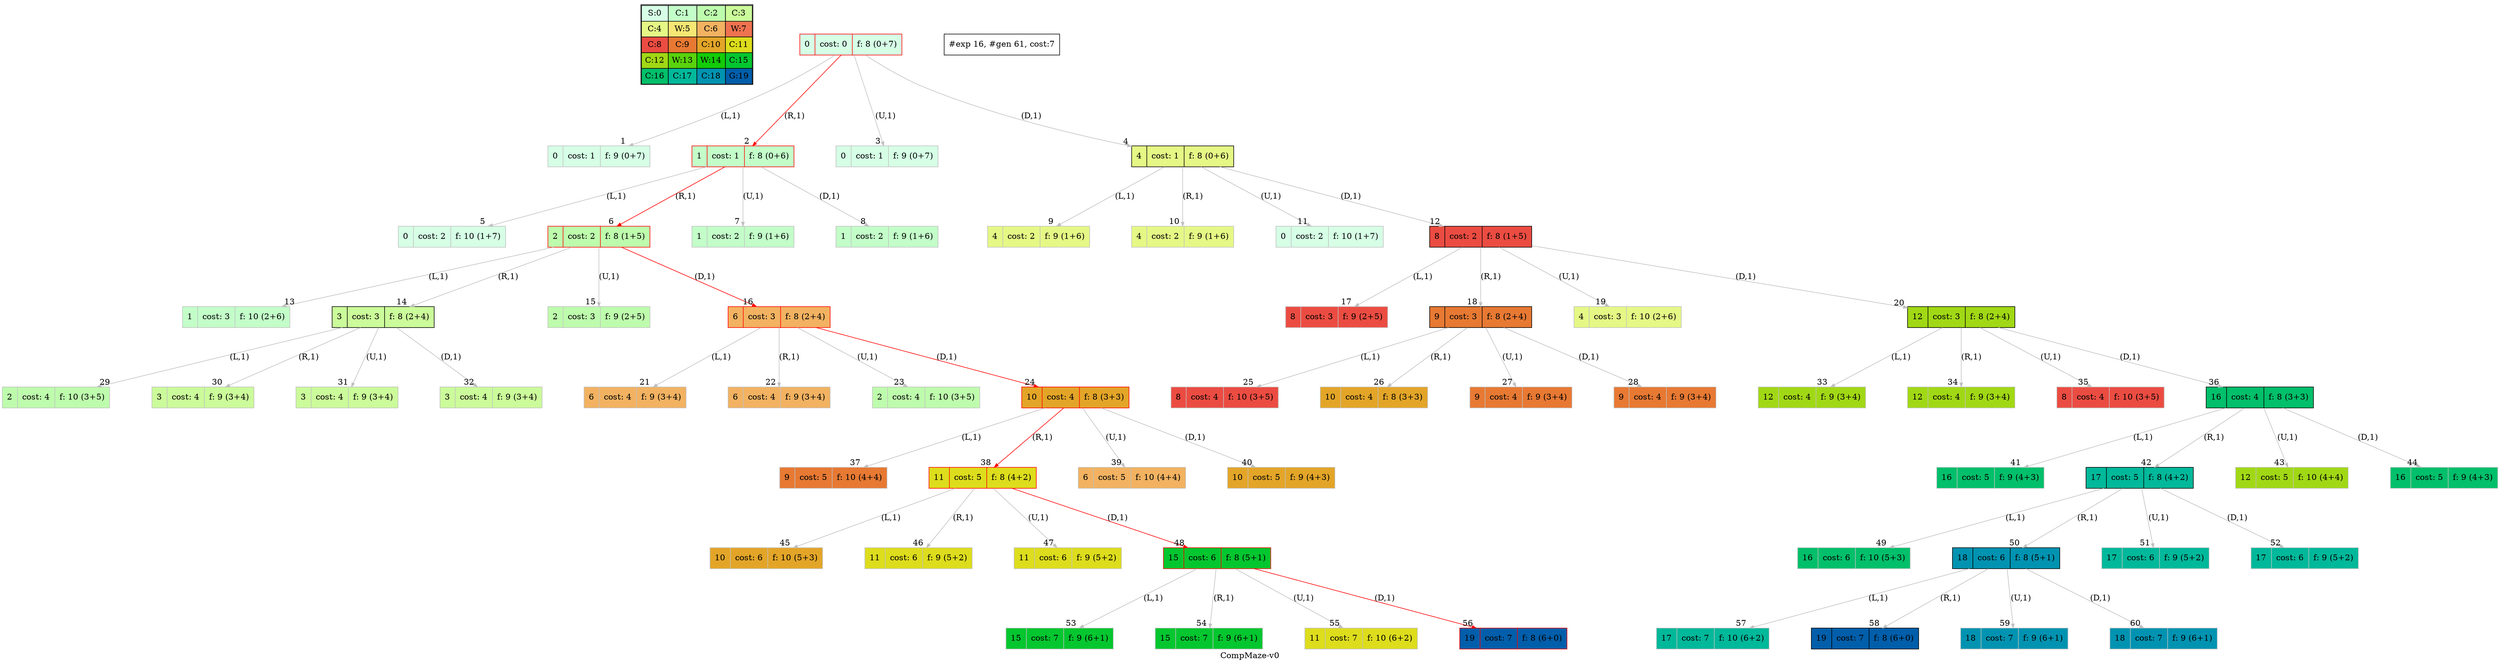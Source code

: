 digraph CompMaze { label="CompMaze-v0" nodesep=1 ranksep="1.2" node [shape=record] edge [arrowsize=0.7] 
subgraph MAP {label=Map;map [shape=plaintext label=<<table border="1" cellpadding="5" cellspacing="0" cellborder="1"><tr><td bgcolor="0.39803922 0.15947579 0.99679532 1.        ">S:0</td><td bgcolor="0.35098039 0.23194764 0.99315867 1.        ">C:1</td><td bgcolor="0.29607843 0.31486959 0.98720184 1.        ">C:2</td><td bgcolor="0.24901961 0.38410575 0.98063477 1.        ">C:3</td></tr><tr><td bgcolor="0.19411765 0.46220388 0.97128103 1.        ">C:4</td><td bgcolor="0.14705882 0.52643216 0.96182564 1.        ">W:5</td><td bgcolor="0.09215686 0.59770746 0.94913494 1.        ">C:6</td><td bgcolor="0.0372549  0.66454018 0.93467977 1.        ">W:7</td></tr><tr><td bgcolor="0.00980392 0.71791192 0.92090552 1.        ">C:8</td><td bgcolor="0.06470588 0.77520398 0.9032472  1.        ">C:9</td><td bgcolor="0.11176471 0.81974048 0.88677369 1.        ">C:10</td><td bgcolor="0.16666667 0.8660254  0.8660254  1.        ">C:11</td></tr><tr><td bgcolor="0.21372549 0.9005867  0.84695821 1.        ">C:12</td><td bgcolor="0.26862745 0.93467977 0.82325295 1.        ">W:13</td><td bgcolor="0.32352941 0.96182564 0.79801723 1.        ">W:14</td><td bgcolor="0.37058824 0.97940977 0.77520398 1.        ">C:15</td></tr><tr><td bgcolor="0.4254902  0.99315867 0.74725253 1.        ">C:16</td><td bgcolor="0.47254902 0.99907048 0.72218645 1.        ">C:17</td><td bgcolor="0.52745098 0.99907048 0.69169844 1.        ">C:18</td><td bgcolor="0.5745098  0.99315867 0.66454018 1.        ">G:19</td></tr></table>>]} 
"0_0" [label="<f0>0 |<f1> cost: 0 |<f2> f: 8 (0+7)", style=filled color=grey fillcolor="0.39803922 0.15947579 0.99679532 1.        "];  
"0_0" [label="<f0>0 |<f1> cost: 0 |<f2> f: 8 (0+7)", style=filled color=black color=red fillcolor="0.39803922 0.15947579 0.99679532 1.        "];  "0_0.0-0" [label="<f0>0 |<f1> cost: 1 |<f2> f: 9 (0+7)", style=filled color=grey fillcolor="0.39803922 0.15947579 0.99679532 1.        "];   "0_0" -> "0_0.0-0" [label="(L,1)" headlabel=" 1 " color=grey ]; 
"0_0.1-1" [label="<f0>1 |<f1> cost: 1 |<f2> f: 8 (0+6)", style=filled color=grey color=red fillcolor="0.35098039 0.23194764 0.99315867 1.        "];   "0_0" -> "0_0.1-1" [label="(R,1)" headlabel=" 2 " color=grey color=red ]; 
"0_0.0-2" [label="<f0>0 |<f1> cost: 1 |<f2> f: 9 (0+7)", style=filled color=grey fillcolor="0.39803922 0.15947579 0.99679532 1.        "];   "0_0" -> "0_0.0-2" [label="(U,1)" headlabel=" 3 " color=grey ]; 
"0_0.4-3" [label="<f0>4 |<f1> cost: 1 |<f2> f: 8 (0+6)", style=filled color=grey fillcolor="0.19411765 0.46220388 0.97128103 1.        "];   "0_0" -> "0_0.4-3" [label="(D,1)" headlabel=" 4 " color=grey ]; 
"0_0.1-1" [label="<f0>1 |<f1> cost: 1 |<f2> f: 8 (0+6)", style=filled color=black color=red fillcolor="0.35098039 0.23194764 0.99315867 1.        "];  "0_0.1.0-0" [label="<f0>0 |<f1> cost: 2 |<f2> f: 10 (1+7)", style=filled color=grey fillcolor="0.39803922 0.15947579 0.99679532 1.        "];   "0_0.1-1" -> "0_0.1.0-0" [label="(L,1)" headlabel=" 5 " color=grey ]; 
"0_0.1.2-1" [label="<f0>2 |<f1> cost: 2 |<f2> f: 8 (1+5)", style=filled color=grey color=red fillcolor="0.29607843 0.31486959 0.98720184 1.        "];   "0_0.1-1" -> "0_0.1.2-1" [label="(R,1)" headlabel=" 6 " color=grey color=red ]; 
"0_0.1.1-2" [label="<f0>1 |<f1> cost: 2 |<f2> f: 9 (1+6)", style=filled color=grey fillcolor="0.35098039 0.23194764 0.99315867 1.        "];   "0_0.1-1" -> "0_0.1.1-2" [label="(U,1)" headlabel=" 7 " color=grey ]; 
"0_0.1.1-3" [label="<f0>1 |<f1> cost: 2 |<f2> f: 9 (1+6)", style=filled color=grey fillcolor="0.35098039 0.23194764 0.99315867 1.        "];   "0_0.1-1" -> "0_0.1.1-3" [label="(D,1)" headlabel=" 8 " color=grey ]; 
"0_0.4-3" [label="<f0>4 |<f1> cost: 1 |<f2> f: 8 (0+6)", style=filled color=black fillcolor="0.19411765 0.46220388 0.97128103 1.        "];  "0_0.4.4-0" [label="<f0>4 |<f1> cost: 2 |<f2> f: 9 (1+6)", style=filled color=grey fillcolor="0.19411765 0.46220388 0.97128103 1.        "];   "0_0.4-3" -> "0_0.4.4-0" [label="(L,1)" headlabel=" 9 " color=grey ]; 
"0_0.4.4-1" [label="<f0>4 |<f1> cost: 2 |<f2> f: 9 (1+6)", style=filled color=grey fillcolor="0.19411765 0.46220388 0.97128103 1.        "];   "0_0.4-3" -> "0_0.4.4-1" [label="(R,1)" headlabel=" 10 " color=grey ]; 
"0_0.4.0-2" [label="<f0>0 |<f1> cost: 2 |<f2> f: 10 (1+7)", style=filled color=grey fillcolor="0.39803922 0.15947579 0.99679532 1.        "];   "0_0.4-3" -> "0_0.4.0-2" [label="(U,1)" headlabel=" 11 " color=grey ]; 
"0_0.4.8-3" [label="<f0>8 |<f1> cost: 2 |<f2> f: 8 (1+5)", style=filled color=grey fillcolor="0.00980392 0.71791192 0.92090552 1.        "];   "0_0.4-3" -> "0_0.4.8-3" [label="(D,1)" headlabel=" 12 " color=grey ]; 
"0_0.1.2-1" [label="<f0>2 |<f1> cost: 2 |<f2> f: 8 (1+5)", style=filled color=black color=red fillcolor="0.29607843 0.31486959 0.98720184 1.        "];  "0_0.1.2.1-0" [label="<f0>1 |<f1> cost: 3 |<f2> f: 10 (2+6)", style=filled color=grey fillcolor="0.35098039 0.23194764 0.99315867 1.        "];   "0_0.1.2-1" -> "0_0.1.2.1-0" [label="(L,1)" headlabel=" 13 " color=grey ]; 
"0_0.1.2.3-1" [label="<f0>3 |<f1> cost: 3 |<f2> f: 8 (2+4)", style=filled color=grey fillcolor="0.24901961 0.38410575 0.98063477 1.        "];   "0_0.1.2-1" -> "0_0.1.2.3-1" [label="(R,1)" headlabel=" 14 " color=grey ]; 
"0_0.1.2.2-2" [label="<f0>2 |<f1> cost: 3 |<f2> f: 9 (2+5)", style=filled color=grey fillcolor="0.29607843 0.31486959 0.98720184 1.        "];   "0_0.1.2-1" -> "0_0.1.2.2-2" [label="(U,1)" headlabel=" 15 " color=grey ]; 
"0_0.1.2.6-3" [label="<f0>6 |<f1> cost: 3 |<f2> f: 8 (2+4)", style=filled color=grey color=red fillcolor="0.09215686 0.59770746 0.94913494 1.        "];   "0_0.1.2-1" -> "0_0.1.2.6-3" [label="(D,1)" headlabel=" 16 " color=grey color=red ]; 
"0_0.4.8-3" [label="<f0>8 |<f1> cost: 2 |<f2> f: 8 (1+5)", style=filled color=black fillcolor="0.00980392 0.71791192 0.92090552 1.        "];  "0_0.4.8.8-0" [label="<f0>8 |<f1> cost: 3 |<f2> f: 9 (2+5)", style=filled color=grey fillcolor="0.00980392 0.71791192 0.92090552 1.        "];   "0_0.4.8-3" -> "0_0.4.8.8-0" [label="(L,1)" headlabel=" 17 " color=grey ]; 
"0_0.4.8.9-1" [label="<f0>9 |<f1> cost: 3 |<f2> f: 8 (2+4)", style=filled color=grey fillcolor="0.06470588 0.77520398 0.9032472  1.        "];   "0_0.4.8-3" -> "0_0.4.8.9-1" [label="(R,1)" headlabel=" 18 " color=grey ]; 
"0_0.4.8.4-2" [label="<f0>4 |<f1> cost: 3 |<f2> f: 10 (2+6)", style=filled color=grey fillcolor="0.19411765 0.46220388 0.97128103 1.        "];   "0_0.4.8-3" -> "0_0.4.8.4-2" [label="(U,1)" headlabel=" 19 " color=grey ]; 
"0_0.4.8.12-3" [label="<f0>12 |<f1> cost: 3 |<f2> f: 8 (2+4)", style=filled color=grey fillcolor="0.21372549 0.9005867  0.84695821 1.        "];   "0_0.4.8-3" -> "0_0.4.8.12-3" [label="(D,1)" headlabel=" 20 " color=grey ]; 
"0_0.1.2.6-3" [label="<f0>6 |<f1> cost: 3 |<f2> f: 8 (2+4)", style=filled color=black color=red fillcolor="0.09215686 0.59770746 0.94913494 1.        "];  "0_0.1.2.6.6-0" [label="<f0>6 |<f1> cost: 4 |<f2> f: 9 (3+4)", style=filled color=grey fillcolor="0.09215686 0.59770746 0.94913494 1.        "];   "0_0.1.2.6-3" -> "0_0.1.2.6.6-0" [label="(L,1)" headlabel=" 21 " color=grey ]; 
"0_0.1.2.6.6-1" [label="<f0>6 |<f1> cost: 4 |<f2> f: 9 (3+4)", style=filled color=grey fillcolor="0.09215686 0.59770746 0.94913494 1.        "];   "0_0.1.2.6-3" -> "0_0.1.2.6.6-1" [label="(R,1)" headlabel=" 22 " color=grey ]; 
"0_0.1.2.6.2-2" [label="<f0>2 |<f1> cost: 4 |<f2> f: 10 (3+5)", style=filled color=grey fillcolor="0.29607843 0.31486959 0.98720184 1.        "];   "0_0.1.2.6-3" -> "0_0.1.2.6.2-2" [label="(U,1)" headlabel=" 23 " color=grey ]; 
"0_0.1.2.6.10-3" [label="<f0>10 |<f1> cost: 4 |<f2> f: 8 (3+3)", style=filled color=grey color=red fillcolor="0.11176471 0.81974048 0.88677369 1.        "];   "0_0.1.2.6-3" -> "0_0.1.2.6.10-3" [label="(D,1)" headlabel=" 24 " color=grey color=red ]; 
"0_0.4.8.9-1" [label="<f0>9 |<f1> cost: 3 |<f2> f: 8 (2+4)", style=filled color=black fillcolor="0.06470588 0.77520398 0.9032472  1.        "];  "0_0.4.8.9.8-0" [label="<f0>8 |<f1> cost: 4 |<f2> f: 10 (3+5)", style=filled color=grey fillcolor="0.00980392 0.71791192 0.92090552 1.        "];   "0_0.4.8.9-1" -> "0_0.4.8.9.8-0" [label="(L,1)" headlabel=" 25 " color=grey ]; 
"0_0.4.8.9.10-1" [label="<f0>10 |<f1> cost: 4 |<f2> f: 8 (3+3)", style=filled color=grey fillcolor="0.11176471 0.81974048 0.88677369 1.        "];   "0_0.4.8.9-1" -> "0_0.4.8.9.10-1" [label="(R,1)" headlabel=" 26 " color=grey ]; 
"0_0.4.8.9.9-2" [label="<f0>9 |<f1> cost: 4 |<f2> f: 9 (3+4)", style=filled color=grey fillcolor="0.06470588 0.77520398 0.9032472  1.        "];   "0_0.4.8.9-1" -> "0_0.4.8.9.9-2" [label="(U,1)" headlabel=" 27 " color=grey ]; 
"0_0.4.8.9.9-3" [label="<f0>9 |<f1> cost: 4 |<f2> f: 9 (3+4)", style=filled color=grey fillcolor="0.06470588 0.77520398 0.9032472  1.        "];   "0_0.4.8.9-1" -> "0_0.4.8.9.9-3" [label="(D,1)" headlabel=" 28 " color=grey ]; 
"0_0.1.2.3-1" [label="<f0>3 |<f1> cost: 3 |<f2> f: 8 (2+4)", style=filled color=black fillcolor="0.24901961 0.38410575 0.98063477 1.        "];  "0_0.1.2.3.2-0" [label="<f0>2 |<f1> cost: 4 |<f2> f: 10 (3+5)", style=filled color=grey fillcolor="0.29607843 0.31486959 0.98720184 1.        "];   "0_0.1.2.3-1" -> "0_0.1.2.3.2-0" [label="(L,1)" headlabel=" 29 " color=grey ]; 
"0_0.1.2.3.3-1" [label="<f0>3 |<f1> cost: 4 |<f2> f: 9 (3+4)", style=filled color=grey fillcolor="0.24901961 0.38410575 0.98063477 1.        "];   "0_0.1.2.3-1" -> "0_0.1.2.3.3-1" [label="(R,1)" headlabel=" 30 " color=grey ]; 
"0_0.1.2.3.3-2" [label="<f0>3 |<f1> cost: 4 |<f2> f: 9 (3+4)", style=filled color=grey fillcolor="0.24901961 0.38410575 0.98063477 1.        "];   "0_0.1.2.3-1" -> "0_0.1.2.3.3-2" [label="(U,1)" headlabel=" 31 " color=grey ]; 
"0_0.1.2.3.3-3" [label="<f0>3 |<f1> cost: 4 |<f2> f: 9 (3+4)", style=filled color=grey fillcolor="0.24901961 0.38410575 0.98063477 1.        "];   "0_0.1.2.3-1" -> "0_0.1.2.3.3-3" [label="(D,1)" headlabel=" 32 " color=grey ]; 
"0_0.4.8.12-3" [label="<f0>12 |<f1> cost: 3 |<f2> f: 8 (2+4)", style=filled color=black fillcolor="0.21372549 0.9005867  0.84695821 1.        "];  "0_0.4.8.12.12-0" [label="<f0>12 |<f1> cost: 4 |<f2> f: 9 (3+4)", style=filled color=grey fillcolor="0.21372549 0.9005867  0.84695821 1.        "];   "0_0.4.8.12-3" -> "0_0.4.8.12.12-0" [label="(L,1)" headlabel=" 33 " color=grey ]; 
"0_0.4.8.12.12-1" [label="<f0>12 |<f1> cost: 4 |<f2> f: 9 (3+4)", style=filled color=grey fillcolor="0.21372549 0.9005867  0.84695821 1.        "];   "0_0.4.8.12-3" -> "0_0.4.8.12.12-1" [label="(R,1)" headlabel=" 34 " color=grey ]; 
"0_0.4.8.12.8-2" [label="<f0>8 |<f1> cost: 4 |<f2> f: 10 (3+5)", style=filled color=grey fillcolor="0.00980392 0.71791192 0.92090552 1.        "];   "0_0.4.8.12-3" -> "0_0.4.8.12.8-2" [label="(U,1)" headlabel=" 35 " color=grey ]; 
"0_0.4.8.12.16-3" [label="<f0>16 |<f1> cost: 4 |<f2> f: 8 (3+3)", style=filled color=grey fillcolor="0.4254902  0.99315867 0.74725253 1.        "];   "0_0.4.8.12-3" -> "0_0.4.8.12.16-3" [label="(D,1)" headlabel=" 36 " color=grey ]; 
"0_0.1.2.6.10-3" [label="<f0>10 |<f1> cost: 4 |<f2> f: 8 (3+3)", style=filled color=black color=red fillcolor="0.11176471 0.81974048 0.88677369 1.        "];  "0_0.1.2.6.10.9-0" [label="<f0>9 |<f1> cost: 5 |<f2> f: 10 (4+4)", style=filled color=grey fillcolor="0.06470588 0.77520398 0.9032472  1.        "];   "0_0.1.2.6.10-3" -> "0_0.1.2.6.10.9-0" [label="(L,1)" headlabel=" 37 " color=grey ]; 
"0_0.1.2.6.10.11-1" [label="<f0>11 |<f1> cost: 5 |<f2> f: 8 (4+2)", style=filled color=grey color=red fillcolor="0.16666667 0.8660254  0.8660254  1.        "];   "0_0.1.2.6.10-3" -> "0_0.1.2.6.10.11-1" [label="(R,1)" headlabel=" 38 " color=grey color=red ]; 
"0_0.1.2.6.10.6-2" [label="<f0>6 |<f1> cost: 5 |<f2> f: 10 (4+4)", style=filled color=grey fillcolor="0.09215686 0.59770746 0.94913494 1.        "];   "0_0.1.2.6.10-3" -> "0_0.1.2.6.10.6-2" [label="(U,1)" headlabel=" 39 " color=grey ]; 
"0_0.1.2.6.10.10-3" [label="<f0>10 |<f1> cost: 5 |<f2> f: 9 (4+3)", style=filled color=grey fillcolor="0.11176471 0.81974048 0.88677369 1.        "];   "0_0.1.2.6.10-3" -> "0_0.1.2.6.10.10-3" [label="(D,1)" headlabel=" 40 " color=grey ]; 
"0_0.4.8.12.16-3" [label="<f0>16 |<f1> cost: 4 |<f2> f: 8 (3+3)", style=filled color=black fillcolor="0.4254902  0.99315867 0.74725253 1.        "];  "0_0.4.8.12.16.16-0" [label="<f0>16 |<f1> cost: 5 |<f2> f: 9 (4+3)", style=filled color=grey fillcolor="0.4254902  0.99315867 0.74725253 1.        "];   "0_0.4.8.12.16-3" -> "0_0.4.8.12.16.16-0" [label="(L,1)" headlabel=" 41 " color=grey ]; 
"0_0.4.8.12.16.17-1" [label="<f0>17 |<f1> cost: 5 |<f2> f: 8 (4+2)", style=filled color=grey fillcolor="0.47254902 0.99907048 0.72218645 1.        "];   "0_0.4.8.12.16-3" -> "0_0.4.8.12.16.17-1" [label="(R,1)" headlabel=" 42 " color=grey ]; 
"0_0.4.8.12.16.12-2" [label="<f0>12 |<f1> cost: 5 |<f2> f: 10 (4+4)", style=filled color=grey fillcolor="0.21372549 0.9005867  0.84695821 1.        "];   "0_0.4.8.12.16-3" -> "0_0.4.8.12.16.12-2" [label="(U,1)" headlabel=" 43 " color=grey ]; 
"0_0.4.8.12.16.16-3" [label="<f0>16 |<f1> cost: 5 |<f2> f: 9 (4+3)", style=filled color=grey fillcolor="0.4254902  0.99315867 0.74725253 1.        "];   "0_0.4.8.12.16-3" -> "0_0.4.8.12.16.16-3" [label="(D,1)" headlabel=" 44 " color=grey ]; 
"0_0.1.2.6.10.11-1" [label="<f0>11 |<f1> cost: 5 |<f2> f: 8 (4+2)", style=filled color=black color=red fillcolor="0.16666667 0.8660254  0.8660254  1.        "];  "0_0.1.2.6.10.11.10-0" [label="<f0>10 |<f1> cost: 6 |<f2> f: 10 (5+3)", style=filled color=grey fillcolor="0.11176471 0.81974048 0.88677369 1.        "];   "0_0.1.2.6.10.11-1" -> "0_0.1.2.6.10.11.10-0" [label="(L,1)" headlabel=" 45 " color=grey ]; 
"0_0.1.2.6.10.11.11-1" [label="<f0>11 |<f1> cost: 6 |<f2> f: 9 (5+2)", style=filled color=grey fillcolor="0.16666667 0.8660254  0.8660254  1.        "];   "0_0.1.2.6.10.11-1" -> "0_0.1.2.6.10.11.11-1" [label="(R,1)" headlabel=" 46 " color=grey ]; 
"0_0.1.2.6.10.11.11-2" [label="<f0>11 |<f1> cost: 6 |<f2> f: 9 (5+2)", style=filled color=grey fillcolor="0.16666667 0.8660254  0.8660254  1.        "];   "0_0.1.2.6.10.11-1" -> "0_0.1.2.6.10.11.11-2" [label="(U,1)" headlabel=" 47 " color=grey ]; 
"0_0.1.2.6.10.11.15-3" [label="<f0>15 |<f1> cost: 6 |<f2> f: 8 (5+1)", style=filled color=grey color=red fillcolor="0.37058824 0.97940977 0.77520398 1.        "];   "0_0.1.2.6.10.11-1" -> "0_0.1.2.6.10.11.15-3" [label="(D,1)" headlabel=" 48 " color=grey color=red ]; 
"0_0.4.8.12.16.17-1" [label="<f0>17 |<f1> cost: 5 |<f2> f: 8 (4+2)", style=filled color=black fillcolor="0.47254902 0.99907048 0.72218645 1.        "];  "0_0.4.8.12.16.17.16-0" [label="<f0>16 |<f1> cost: 6 |<f2> f: 10 (5+3)", style=filled color=grey fillcolor="0.4254902  0.99315867 0.74725253 1.        "];   "0_0.4.8.12.16.17-1" -> "0_0.4.8.12.16.17.16-0" [label="(L,1)" headlabel=" 49 " color=grey ]; 
"0_0.4.8.12.16.17.18-1" [label="<f0>18 |<f1> cost: 6 |<f2> f: 8 (5+1)", style=filled color=grey fillcolor="0.52745098 0.99907048 0.69169844 1.        "];   "0_0.4.8.12.16.17-1" -> "0_0.4.8.12.16.17.18-1" [label="(R,1)" headlabel=" 50 " color=grey ]; 
"0_0.4.8.12.16.17.17-2" [label="<f0>17 |<f1> cost: 6 |<f2> f: 9 (5+2)", style=filled color=grey fillcolor="0.47254902 0.99907048 0.72218645 1.        "];   "0_0.4.8.12.16.17-1" -> "0_0.4.8.12.16.17.17-2" [label="(U,1)" headlabel=" 51 " color=grey ]; 
"0_0.4.8.12.16.17.17-3" [label="<f0>17 |<f1> cost: 6 |<f2> f: 9 (5+2)", style=filled color=grey fillcolor="0.47254902 0.99907048 0.72218645 1.        "];   "0_0.4.8.12.16.17-1" -> "0_0.4.8.12.16.17.17-3" [label="(D,1)" headlabel=" 52 " color=grey ]; 
"0_0.1.2.6.10.11.15-3" [label="<f0>15 |<f1> cost: 6 |<f2> f: 8 (5+1)", style=filled color=black color=red fillcolor="0.37058824 0.97940977 0.77520398 1.        "];  "0_0.1.2.6.10.11.15.15-0" [label="<f0>15 |<f1> cost: 7 |<f2> f: 9 (6+1)", style=filled color=grey fillcolor="0.37058824 0.97940977 0.77520398 1.        "];   "0_0.1.2.6.10.11.15-3" -> "0_0.1.2.6.10.11.15.15-0" [label="(L,1)" headlabel=" 53 " color=grey ]; 
"0_0.1.2.6.10.11.15.15-1" [label="<f0>15 |<f1> cost: 7 |<f2> f: 9 (6+1)", style=filled color=grey fillcolor="0.37058824 0.97940977 0.77520398 1.        "];   "0_0.1.2.6.10.11.15-3" -> "0_0.1.2.6.10.11.15.15-1" [label="(R,1)" headlabel=" 54 " color=grey ]; 
"0_0.1.2.6.10.11.15.11-2" [label="<f0>11 |<f1> cost: 7 |<f2> f: 10 (6+2)", style=filled color=grey fillcolor="0.16666667 0.8660254  0.8660254  1.        "];   "0_0.1.2.6.10.11.15-3" -> "0_0.1.2.6.10.11.15.11-2" [label="(U,1)" headlabel=" 55 " color=grey ]; 
"0_0.1.2.6.10.11.15.19-3" [label="<f0>19 |<f1> cost: 7 |<f2> f: 8 (6+0)", style=filled color=black color=red fillcolor="0.5745098  0.99315867 0.66454018 1.        "]; /*GOALSTATE*/  "0_0.1.2.6.10.11.15-3" -> "0_0.1.2.6.10.11.15.19-3" [label="(D,1)" headlabel=" 56 " color=grey color=red ]; 
"0_0.4.8.12.16.17.18-1" [label="<f0>18 |<f1> cost: 6 |<f2> f: 8 (5+1)", style=filled color=black fillcolor="0.52745098 0.99907048 0.69169844 1.        "];  "0_0.4.8.12.16.17.18.17-0" [label="<f0>17 |<f1> cost: 7 |<f2> f: 10 (6+2)", style=filled color=grey fillcolor="0.47254902 0.99907048 0.72218645 1.        "];   "0_0.4.8.12.16.17.18-1" -> "0_0.4.8.12.16.17.18.17-0" [label="(L,1)" headlabel=" 57 " color=grey ]; 
"0_0.4.8.12.16.17.18.19-1" [label="<f0>19 |<f1> cost: 7 |<f2> f: 8 (6+0)", style=filled color=black fillcolor="0.5745098  0.99315867 0.66454018 1.        "]; /*GOALSTATE*/  "0_0.4.8.12.16.17.18-1" -> "0_0.4.8.12.16.17.18.19-1" [label="(R,1)" headlabel=" 58 " color=grey ]; 
"0_0.4.8.12.16.17.18.18-2" [label="<f0>18 |<f1> cost: 7 |<f2> f: 9 (6+1)", style=filled color=grey fillcolor="0.52745098 0.99907048 0.69169844 1.        "];   "0_0.4.8.12.16.17.18-1" -> "0_0.4.8.12.16.17.18.18-2" [label="(U,1)" headlabel=" 59 " color=grey ]; 
"0_0.4.8.12.16.17.18.18-3" [label="<f0>18 |<f1> cost: 7 |<f2> f: 9 (6+1)", style=filled color=grey fillcolor="0.52745098 0.99907048 0.69169844 1.        "];   "0_0.4.8.12.16.17.18-1" -> "0_0.4.8.12.16.17.18.18-3" [label="(D,1)" headlabel=" 60 " color=grey ];
"#exp 16, #gen 61, cost:7" [ shape=box ]; }
